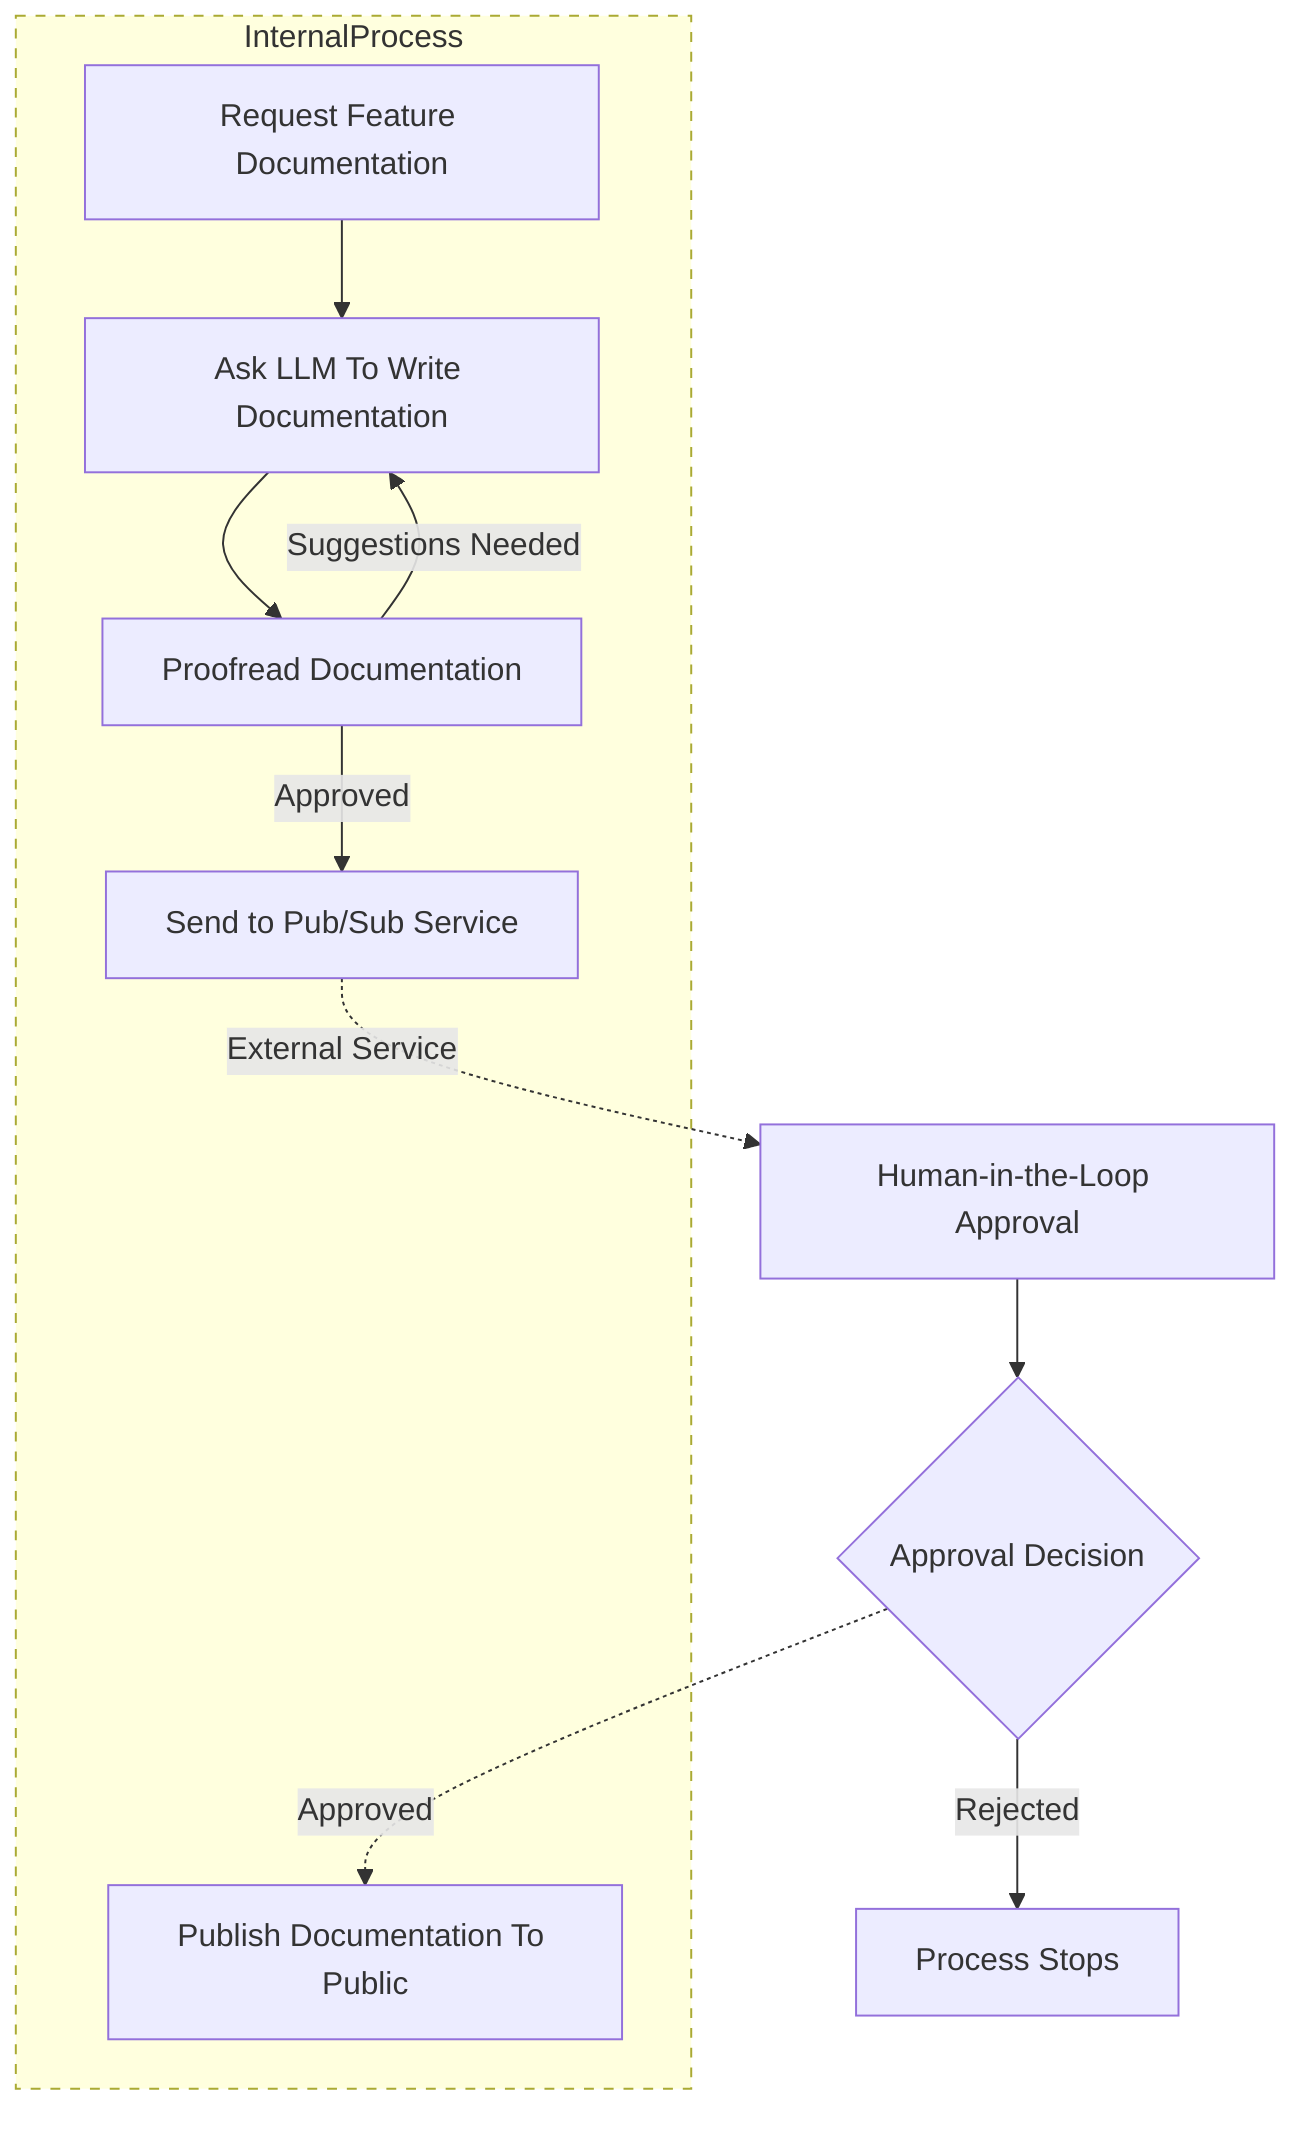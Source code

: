 graph TD
    subgraph InternalProcess
        A[Request Feature Documentation]
        A --> B[Ask LLM To Write Documentation]
        B --> C[Proofread Documentation]
        C --> |Suggestions Needed| B
        C --> |Approved| E[Send to Pub/Sub Service]
        D[Publish Documentation To Public]
    end

    E -.->|External Service| H[Human-in-the-Loop Approval]
    H --> F{Approval Decision}
    F --> |Rejected| G[Process Stops]
    F -.-> |Approved| D

    classDef dottedLine stroke-dasharray: 5, 5;
    class InternalProcess dottedLine;
